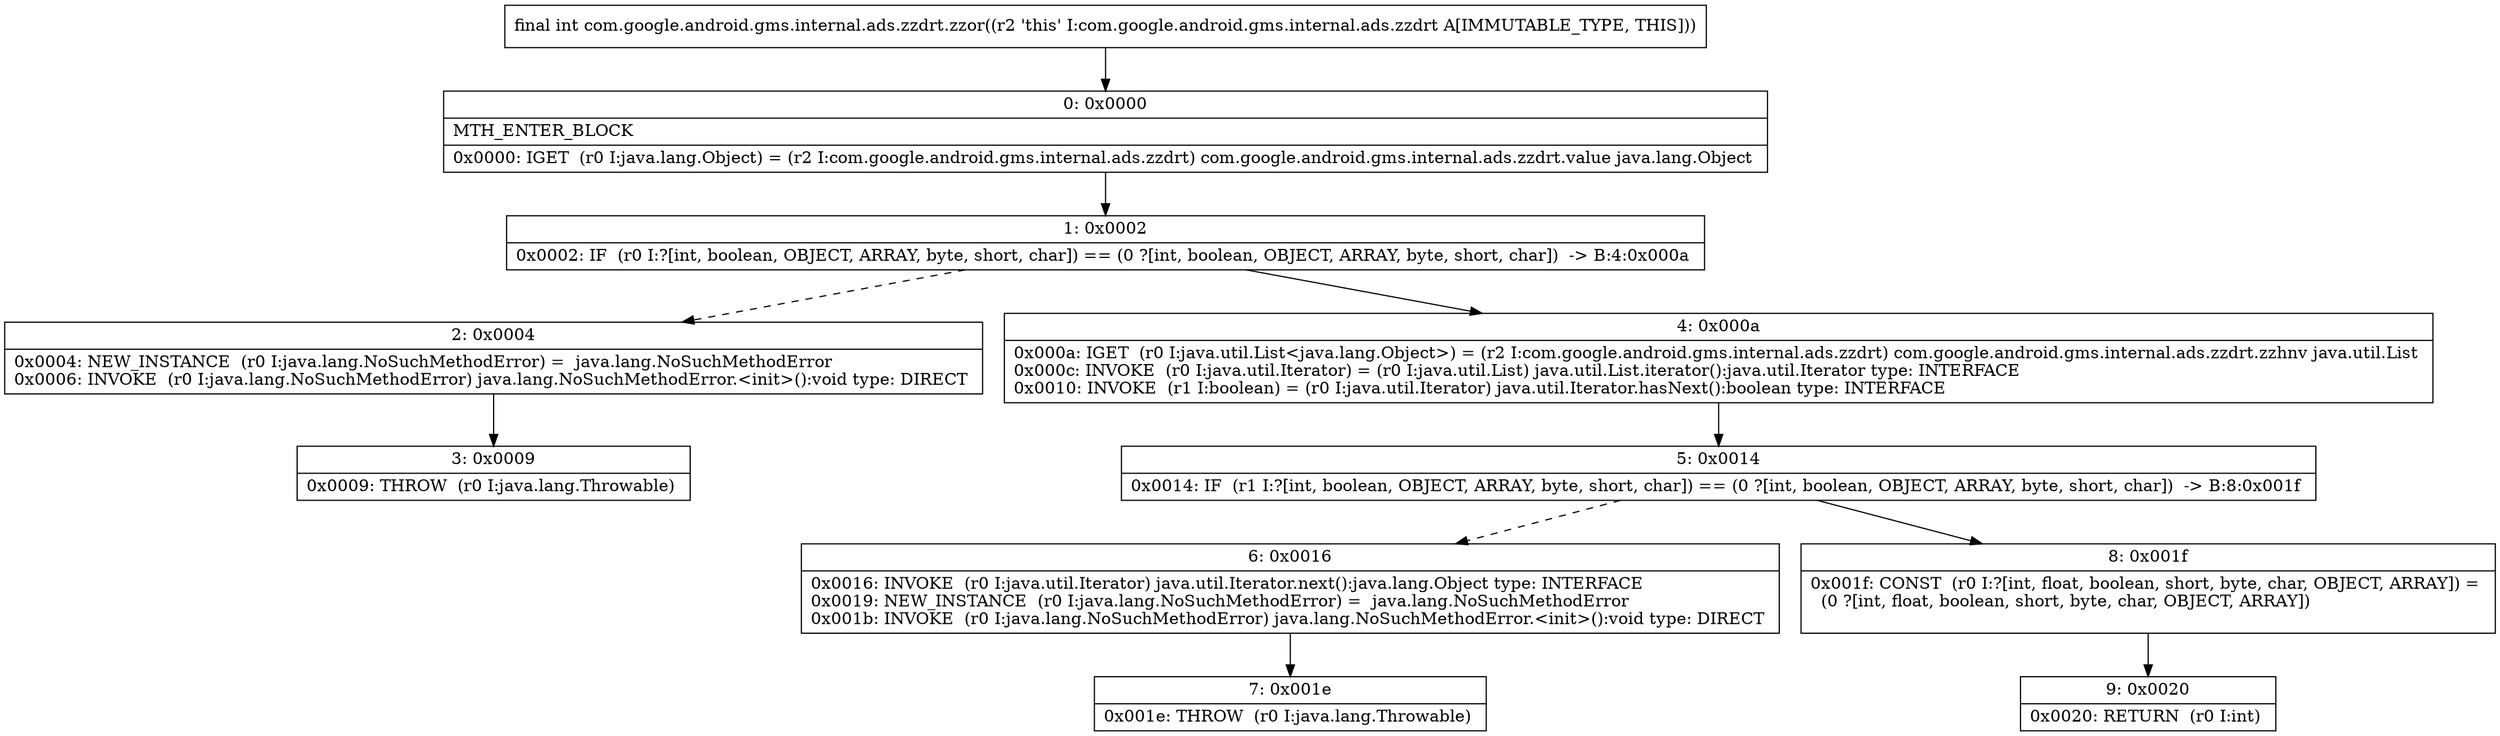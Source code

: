 digraph "CFG forcom.google.android.gms.internal.ads.zzdrt.zzor()I" {
Node_0 [shape=record,label="{0\:\ 0x0000|MTH_ENTER_BLOCK\l|0x0000: IGET  (r0 I:java.lang.Object) = (r2 I:com.google.android.gms.internal.ads.zzdrt) com.google.android.gms.internal.ads.zzdrt.value java.lang.Object \l}"];
Node_1 [shape=record,label="{1\:\ 0x0002|0x0002: IF  (r0 I:?[int, boolean, OBJECT, ARRAY, byte, short, char]) == (0 ?[int, boolean, OBJECT, ARRAY, byte, short, char])  \-\> B:4:0x000a \l}"];
Node_2 [shape=record,label="{2\:\ 0x0004|0x0004: NEW_INSTANCE  (r0 I:java.lang.NoSuchMethodError) =  java.lang.NoSuchMethodError \l0x0006: INVOKE  (r0 I:java.lang.NoSuchMethodError) java.lang.NoSuchMethodError.\<init\>():void type: DIRECT \l}"];
Node_3 [shape=record,label="{3\:\ 0x0009|0x0009: THROW  (r0 I:java.lang.Throwable) \l}"];
Node_4 [shape=record,label="{4\:\ 0x000a|0x000a: IGET  (r0 I:java.util.List\<java.lang.Object\>) = (r2 I:com.google.android.gms.internal.ads.zzdrt) com.google.android.gms.internal.ads.zzdrt.zzhnv java.util.List \l0x000c: INVOKE  (r0 I:java.util.Iterator) = (r0 I:java.util.List) java.util.List.iterator():java.util.Iterator type: INTERFACE \l0x0010: INVOKE  (r1 I:boolean) = (r0 I:java.util.Iterator) java.util.Iterator.hasNext():boolean type: INTERFACE \l}"];
Node_5 [shape=record,label="{5\:\ 0x0014|0x0014: IF  (r1 I:?[int, boolean, OBJECT, ARRAY, byte, short, char]) == (0 ?[int, boolean, OBJECT, ARRAY, byte, short, char])  \-\> B:8:0x001f \l}"];
Node_6 [shape=record,label="{6\:\ 0x0016|0x0016: INVOKE  (r0 I:java.util.Iterator) java.util.Iterator.next():java.lang.Object type: INTERFACE \l0x0019: NEW_INSTANCE  (r0 I:java.lang.NoSuchMethodError) =  java.lang.NoSuchMethodError \l0x001b: INVOKE  (r0 I:java.lang.NoSuchMethodError) java.lang.NoSuchMethodError.\<init\>():void type: DIRECT \l}"];
Node_7 [shape=record,label="{7\:\ 0x001e|0x001e: THROW  (r0 I:java.lang.Throwable) \l}"];
Node_8 [shape=record,label="{8\:\ 0x001f|0x001f: CONST  (r0 I:?[int, float, boolean, short, byte, char, OBJECT, ARRAY]) = \l  (0 ?[int, float, boolean, short, byte, char, OBJECT, ARRAY])\l \l}"];
Node_9 [shape=record,label="{9\:\ 0x0020|0x0020: RETURN  (r0 I:int) \l}"];
MethodNode[shape=record,label="{final int com.google.android.gms.internal.ads.zzdrt.zzor((r2 'this' I:com.google.android.gms.internal.ads.zzdrt A[IMMUTABLE_TYPE, THIS])) }"];
MethodNode -> Node_0;
Node_0 -> Node_1;
Node_1 -> Node_2[style=dashed];
Node_1 -> Node_4;
Node_2 -> Node_3;
Node_4 -> Node_5;
Node_5 -> Node_6[style=dashed];
Node_5 -> Node_8;
Node_6 -> Node_7;
Node_8 -> Node_9;
}


